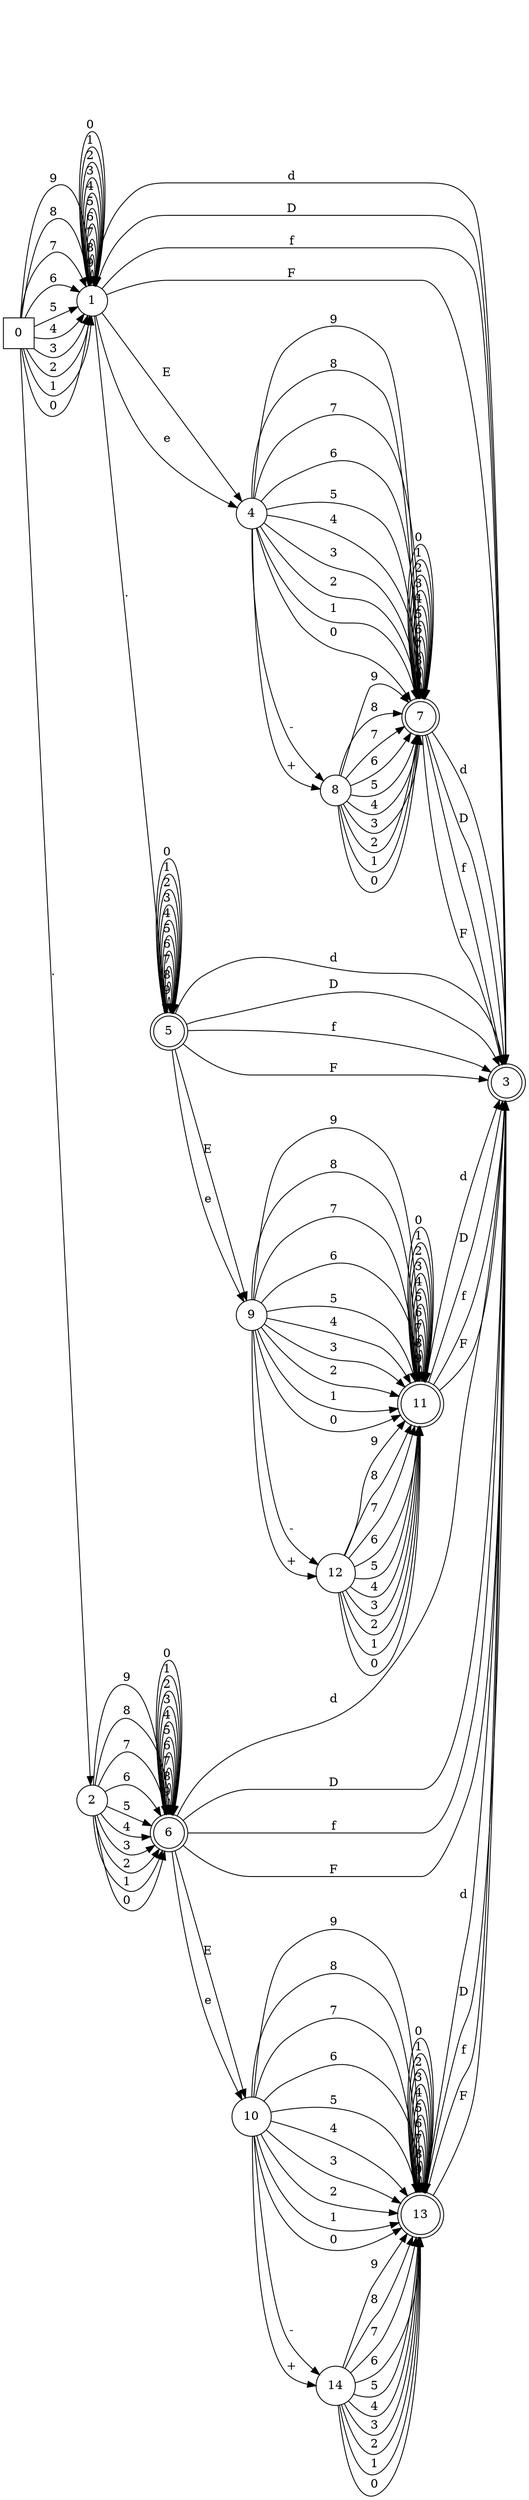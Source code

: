 digraph GeneradofloatLit {
rankdir=LR;
0 [ shape=square]
1 [ shape=circle]
2 [ shape=circle]
3 [ shape=doublecircle]
4 [ shape=circle]
5 [ shape=doublecircle]
6 [ shape=doublecircle]
7 [ shape=doublecircle]
8 [ shape=circle]
9 [ shape=circle]
10 [ shape=circle]
11 [ shape=doublecircle]
12 [ shape=circle]
13 [ shape=doublecircle]
14 [ shape=circle]
0->1[label="9 "]
0->1[label="8 "]
0->1[label="7 "]
0->1[label="6 "]
0->1[label="5 "]
0->1[label="4 "]
0->1[label="3 "]
0->1[label="2 "]
0->1[label="1 "]
0->1[label="0 "]
0->2[label=". "]
1->3[label="d "]
1->3[label="D "]
1->3[label="f "]
1->3[label="F "]
1->1[label="9 "]
1->1[label="8 "]
1->1[label="7 "]
1->1[label="6 "]
1->1[label="5 "]
1->1[label="4 "]
1->1[label="3 "]
1->1[label="2 "]
1->1[label="1 "]
1->1[label="0 "]
1->4[label="E "]
1->4[label="e "]
1->5[label=". "]
2->6[label="9 "]
2->6[label="8 "]
2->6[label="7 "]
2->6[label="6 "]
2->6[label="5 "]
2->6[label="4 "]
2->6[label="3 "]
2->6[label="2 "]
2->6[label="1 "]
2->6[label="0 "]
4->7[label="9 "]
4->7[label="8 "]
4->7[label="7 "]
4->7[label="6 "]
4->7[label="5 "]
4->7[label="4 "]
4->7[label="3 "]
4->7[label="2 "]
4->7[label="1 "]
4->7[label="0 "]
4->8[label="- "]
4->8[label="+ "]
5->3[label="d "]
5->3[label="D "]
5->3[label="f "]
5->3[label="F "]
5->5[label="9 "]
5->5[label="8 "]
5->5[label="7 "]
5->5[label="6 "]
5->5[label="5 "]
5->5[label="4 "]
5->5[label="3 "]
5->5[label="2 "]
5->5[label="1 "]
5->5[label="0 "]
5->9[label="E "]
5->9[label="e "]
6->3[label="d "]
6->3[label="D "]
6->3[label="f "]
6->3[label="F "]
6->6[label="9 "]
6->6[label="8 "]
6->6[label="7 "]
6->6[label="6 "]
6->6[label="5 "]
6->6[label="4 "]
6->6[label="3 "]
6->6[label="2 "]
6->6[label="1 "]
6->6[label="0 "]
6->10[label="E "]
6->10[label="e "]
7->3[label="d "]
7->3[label="D "]
7->3[label="f "]
7->3[label="F "]
7->7[label="9 "]
7->7[label="8 "]
7->7[label="7 "]
7->7[label="6 "]
7->7[label="5 "]
7->7[label="4 "]
7->7[label="3 "]
7->7[label="2 "]
7->7[label="1 "]
7->7[label="0 "]
8->7[label="9 "]
8->7[label="8 "]
8->7[label="7 "]
8->7[label="6 "]
8->7[label="5 "]
8->7[label="4 "]
8->7[label="3 "]
8->7[label="2 "]
8->7[label="1 "]
8->7[label="0 "]
9->11[label="9 "]
9->11[label="8 "]
9->11[label="7 "]
9->11[label="6 "]
9->11[label="5 "]
9->11[label="4 "]
9->11[label="3 "]
9->11[label="2 "]
9->11[label="1 "]
9->11[label="0 "]
9->12[label="- "]
9->12[label="+ "]
10->13[label="9 "]
10->13[label="8 "]
10->13[label="7 "]
10->13[label="6 "]
10->13[label="5 "]
10->13[label="4 "]
10->13[label="3 "]
10->13[label="2 "]
10->13[label="1 "]
10->13[label="0 "]
10->14[label="- "]
10->14[label="+ "]
11->3[label="d "]
11->3[label="D "]
11->3[label="f "]
11->3[label="F "]
11->11[label="9 "]
11->11[label="8 "]
11->11[label="7 "]
11->11[label="6 "]
11->11[label="5 "]
11->11[label="4 "]
11->11[label="3 "]
11->11[label="2 "]
11->11[label="1 "]
11->11[label="0 "]
12->11[label="9 "]
12->11[label="8 "]
12->11[label="7 "]
12->11[label="6 "]
12->11[label="5 "]
12->11[label="4 "]
12->11[label="3 "]
12->11[label="2 "]
12->11[label="1 "]
12->11[label="0 "]
13->3[label="d "]
13->3[label="D "]
13->3[label="f "]
13->3[label="F "]
13->13[label="9 "]
13->13[label="8 "]
13->13[label="7 "]
13->13[label="6 "]
13->13[label="5 "]
13->13[label="4 "]
13->13[label="3 "]
13->13[label="2 "]
13->13[label="1 "]
13->13[label="0 "]
14->13[label="9 "]
14->13[label="8 "]
14->13[label="7 "]
14->13[label="6 "]
14->13[label="5 "]
14->13[label="4 "]
14->13[label="3 "]
14->13[label="2 "]
14->13[label="1 "]
14->13[label="0 "]
}
